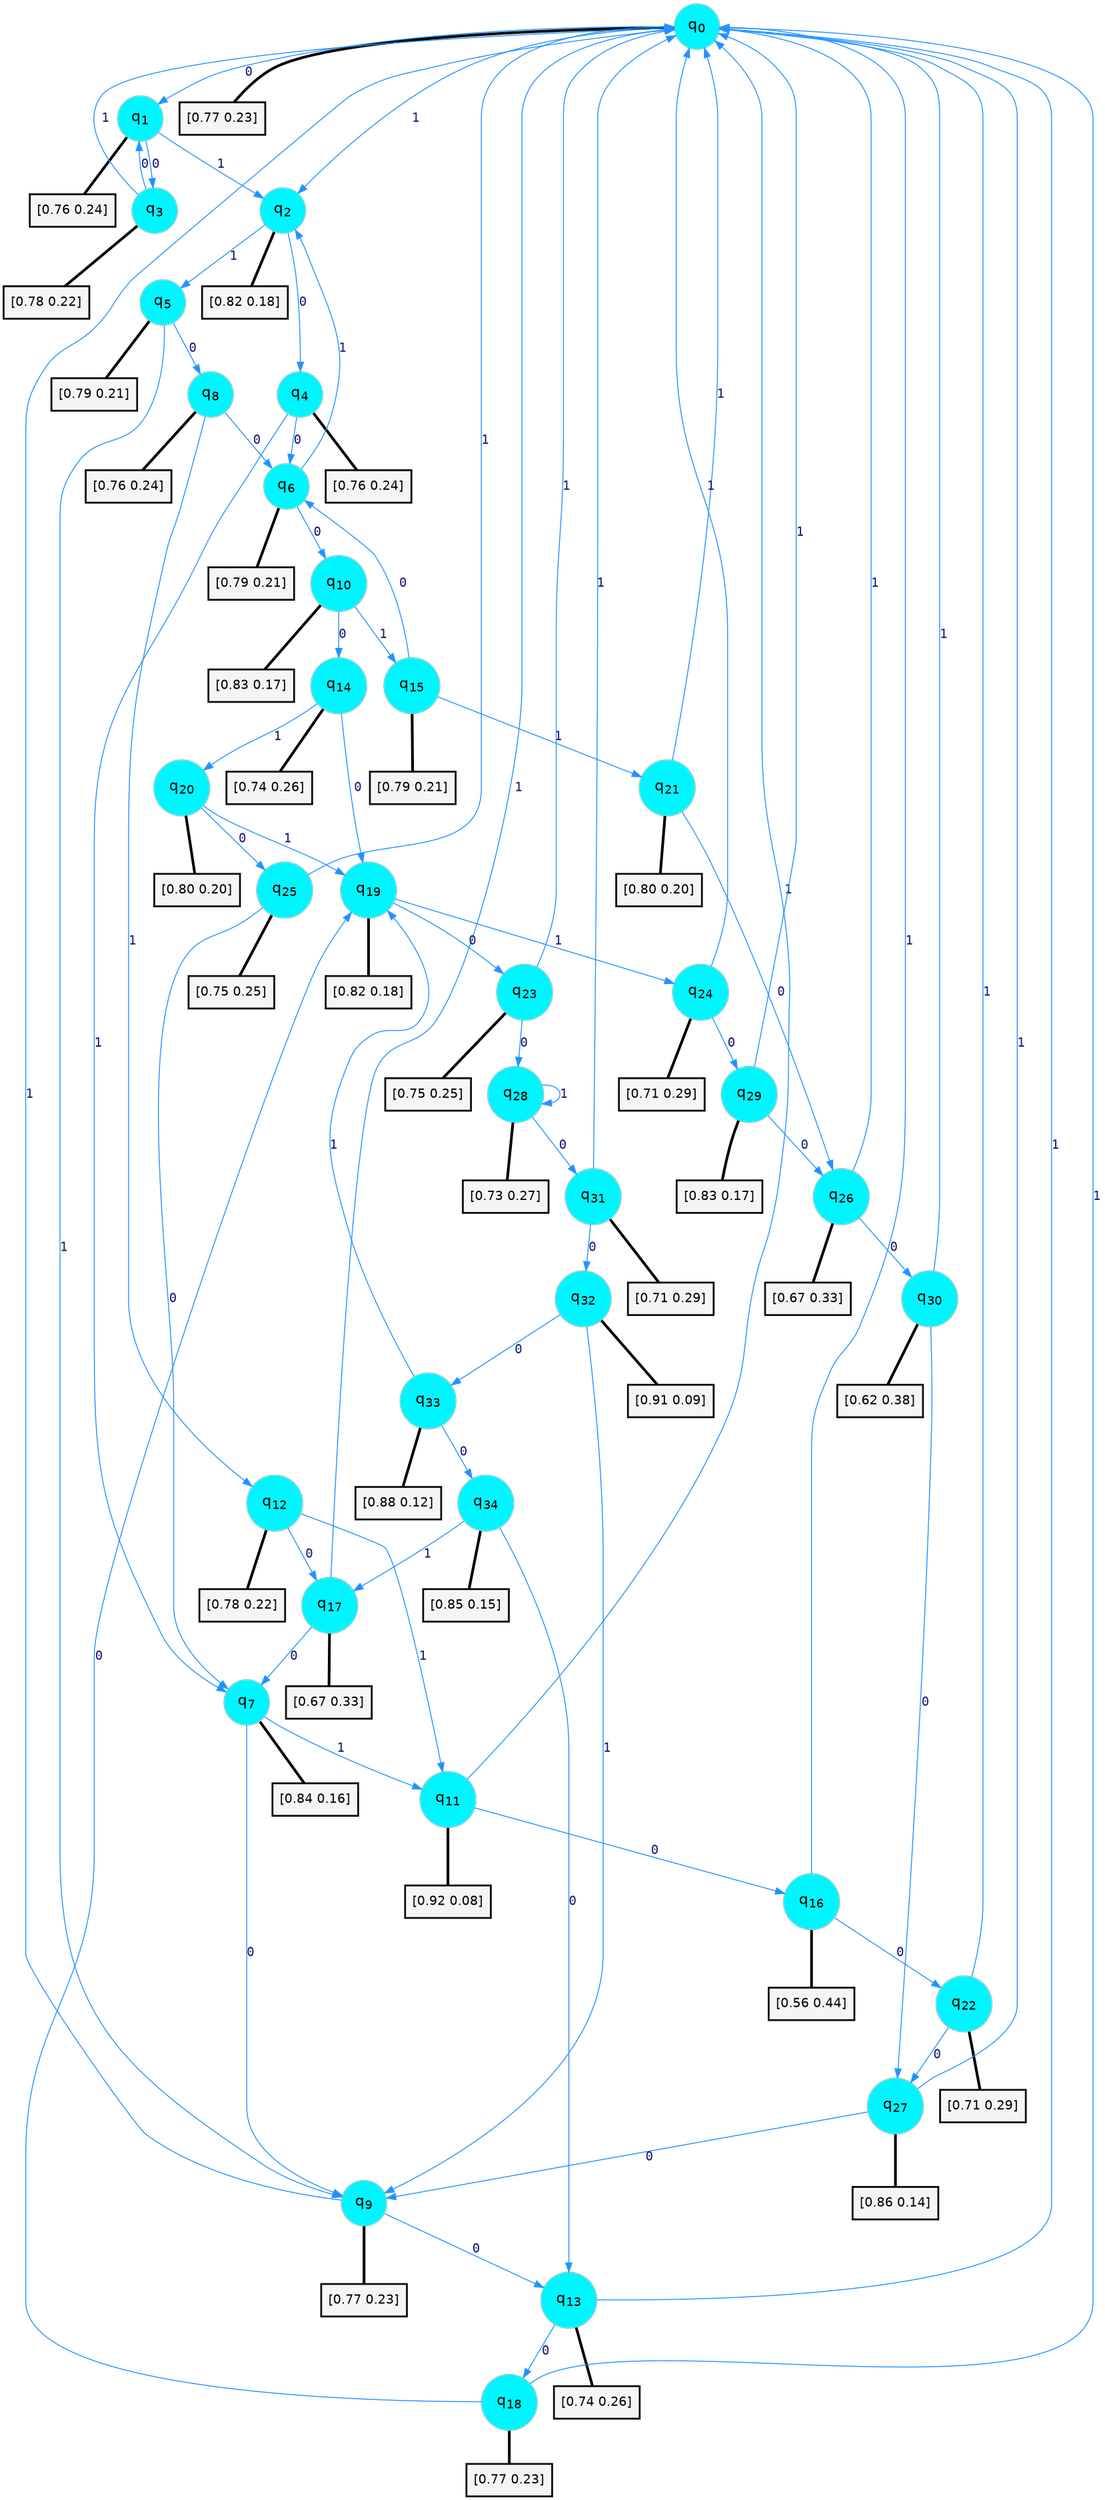 digraph G {
graph [
bgcolor=transparent, dpi=300, rankdir=TD, size="40,25"];
node [
color=gray, fillcolor=turquoise1, fontcolor=black, fontname=Helvetica, fontsize=16, fontweight=bold, shape=circle, style=filled];
edge [
arrowsize=1, color=dodgerblue1, fontcolor=midnightblue, fontname=courier, fontweight=bold, penwidth=1, style=solid, weight=20];
0[label=<q<SUB>0</SUB>>];
1[label=<q<SUB>1</SUB>>];
2[label=<q<SUB>2</SUB>>];
3[label=<q<SUB>3</SUB>>];
4[label=<q<SUB>4</SUB>>];
5[label=<q<SUB>5</SUB>>];
6[label=<q<SUB>6</SUB>>];
7[label=<q<SUB>7</SUB>>];
8[label=<q<SUB>8</SUB>>];
9[label=<q<SUB>9</SUB>>];
10[label=<q<SUB>10</SUB>>];
11[label=<q<SUB>11</SUB>>];
12[label=<q<SUB>12</SUB>>];
13[label=<q<SUB>13</SUB>>];
14[label=<q<SUB>14</SUB>>];
15[label=<q<SUB>15</SUB>>];
16[label=<q<SUB>16</SUB>>];
17[label=<q<SUB>17</SUB>>];
18[label=<q<SUB>18</SUB>>];
19[label=<q<SUB>19</SUB>>];
20[label=<q<SUB>20</SUB>>];
21[label=<q<SUB>21</SUB>>];
22[label=<q<SUB>22</SUB>>];
23[label=<q<SUB>23</SUB>>];
24[label=<q<SUB>24</SUB>>];
25[label=<q<SUB>25</SUB>>];
26[label=<q<SUB>26</SUB>>];
27[label=<q<SUB>27</SUB>>];
28[label=<q<SUB>28</SUB>>];
29[label=<q<SUB>29</SUB>>];
30[label=<q<SUB>30</SUB>>];
31[label=<q<SUB>31</SUB>>];
32[label=<q<SUB>32</SUB>>];
33[label=<q<SUB>33</SUB>>];
34[label=<q<SUB>34</SUB>>];
35[label="[0.77 0.23]", shape=box,fontcolor=black, fontname=Helvetica, fontsize=14, penwidth=2, fillcolor=whitesmoke,color=black];
36[label="[0.76 0.24]", shape=box,fontcolor=black, fontname=Helvetica, fontsize=14, penwidth=2, fillcolor=whitesmoke,color=black];
37[label="[0.82 0.18]", shape=box,fontcolor=black, fontname=Helvetica, fontsize=14, penwidth=2, fillcolor=whitesmoke,color=black];
38[label="[0.78 0.22]", shape=box,fontcolor=black, fontname=Helvetica, fontsize=14, penwidth=2, fillcolor=whitesmoke,color=black];
39[label="[0.76 0.24]", shape=box,fontcolor=black, fontname=Helvetica, fontsize=14, penwidth=2, fillcolor=whitesmoke,color=black];
40[label="[0.79 0.21]", shape=box,fontcolor=black, fontname=Helvetica, fontsize=14, penwidth=2, fillcolor=whitesmoke,color=black];
41[label="[0.79 0.21]", shape=box,fontcolor=black, fontname=Helvetica, fontsize=14, penwidth=2, fillcolor=whitesmoke,color=black];
42[label="[0.84 0.16]", shape=box,fontcolor=black, fontname=Helvetica, fontsize=14, penwidth=2, fillcolor=whitesmoke,color=black];
43[label="[0.76 0.24]", shape=box,fontcolor=black, fontname=Helvetica, fontsize=14, penwidth=2, fillcolor=whitesmoke,color=black];
44[label="[0.77 0.23]", shape=box,fontcolor=black, fontname=Helvetica, fontsize=14, penwidth=2, fillcolor=whitesmoke,color=black];
45[label="[0.83 0.17]", shape=box,fontcolor=black, fontname=Helvetica, fontsize=14, penwidth=2, fillcolor=whitesmoke,color=black];
46[label="[0.92 0.08]", shape=box,fontcolor=black, fontname=Helvetica, fontsize=14, penwidth=2, fillcolor=whitesmoke,color=black];
47[label="[0.78 0.22]", shape=box,fontcolor=black, fontname=Helvetica, fontsize=14, penwidth=2, fillcolor=whitesmoke,color=black];
48[label="[0.74 0.26]", shape=box,fontcolor=black, fontname=Helvetica, fontsize=14, penwidth=2, fillcolor=whitesmoke,color=black];
49[label="[0.74 0.26]", shape=box,fontcolor=black, fontname=Helvetica, fontsize=14, penwidth=2, fillcolor=whitesmoke,color=black];
50[label="[0.79 0.21]", shape=box,fontcolor=black, fontname=Helvetica, fontsize=14, penwidth=2, fillcolor=whitesmoke,color=black];
51[label="[0.56 0.44]", shape=box,fontcolor=black, fontname=Helvetica, fontsize=14, penwidth=2, fillcolor=whitesmoke,color=black];
52[label="[0.67 0.33]", shape=box,fontcolor=black, fontname=Helvetica, fontsize=14, penwidth=2, fillcolor=whitesmoke,color=black];
53[label="[0.77 0.23]", shape=box,fontcolor=black, fontname=Helvetica, fontsize=14, penwidth=2, fillcolor=whitesmoke,color=black];
54[label="[0.82 0.18]", shape=box,fontcolor=black, fontname=Helvetica, fontsize=14, penwidth=2, fillcolor=whitesmoke,color=black];
55[label="[0.80 0.20]", shape=box,fontcolor=black, fontname=Helvetica, fontsize=14, penwidth=2, fillcolor=whitesmoke,color=black];
56[label="[0.80 0.20]", shape=box,fontcolor=black, fontname=Helvetica, fontsize=14, penwidth=2, fillcolor=whitesmoke,color=black];
57[label="[0.71 0.29]", shape=box,fontcolor=black, fontname=Helvetica, fontsize=14, penwidth=2, fillcolor=whitesmoke,color=black];
58[label="[0.75 0.25]", shape=box,fontcolor=black, fontname=Helvetica, fontsize=14, penwidth=2, fillcolor=whitesmoke,color=black];
59[label="[0.71 0.29]", shape=box,fontcolor=black, fontname=Helvetica, fontsize=14, penwidth=2, fillcolor=whitesmoke,color=black];
60[label="[0.75 0.25]", shape=box,fontcolor=black, fontname=Helvetica, fontsize=14, penwidth=2, fillcolor=whitesmoke,color=black];
61[label="[0.67 0.33]", shape=box,fontcolor=black, fontname=Helvetica, fontsize=14, penwidth=2, fillcolor=whitesmoke,color=black];
62[label="[0.86 0.14]", shape=box,fontcolor=black, fontname=Helvetica, fontsize=14, penwidth=2, fillcolor=whitesmoke,color=black];
63[label="[0.73 0.27]", shape=box,fontcolor=black, fontname=Helvetica, fontsize=14, penwidth=2, fillcolor=whitesmoke,color=black];
64[label="[0.83 0.17]", shape=box,fontcolor=black, fontname=Helvetica, fontsize=14, penwidth=2, fillcolor=whitesmoke,color=black];
65[label="[0.62 0.38]", shape=box,fontcolor=black, fontname=Helvetica, fontsize=14, penwidth=2, fillcolor=whitesmoke,color=black];
66[label="[0.71 0.29]", shape=box,fontcolor=black, fontname=Helvetica, fontsize=14, penwidth=2, fillcolor=whitesmoke,color=black];
67[label="[0.91 0.09]", shape=box,fontcolor=black, fontname=Helvetica, fontsize=14, penwidth=2, fillcolor=whitesmoke,color=black];
68[label="[0.88 0.12]", shape=box,fontcolor=black, fontname=Helvetica, fontsize=14, penwidth=2, fillcolor=whitesmoke,color=black];
69[label="[0.85 0.15]", shape=box,fontcolor=black, fontname=Helvetica, fontsize=14, penwidth=2, fillcolor=whitesmoke,color=black];
0->1 [label=0];
0->2 [label=1];
0->35 [arrowhead=none, penwidth=3,color=black];
1->3 [label=0];
1->2 [label=1];
1->36 [arrowhead=none, penwidth=3,color=black];
2->4 [label=0];
2->5 [label=1];
2->37 [arrowhead=none, penwidth=3,color=black];
3->1 [label=0];
3->0 [label=1];
3->38 [arrowhead=none, penwidth=3,color=black];
4->6 [label=0];
4->7 [label=1];
4->39 [arrowhead=none, penwidth=3,color=black];
5->8 [label=0];
5->9 [label=1];
5->40 [arrowhead=none, penwidth=3,color=black];
6->10 [label=0];
6->2 [label=1];
6->41 [arrowhead=none, penwidth=3,color=black];
7->9 [label=0];
7->11 [label=1];
7->42 [arrowhead=none, penwidth=3,color=black];
8->6 [label=0];
8->12 [label=1];
8->43 [arrowhead=none, penwidth=3,color=black];
9->13 [label=0];
9->0 [label=1];
9->44 [arrowhead=none, penwidth=3,color=black];
10->14 [label=0];
10->15 [label=1];
10->45 [arrowhead=none, penwidth=3,color=black];
11->16 [label=0];
11->0 [label=1];
11->46 [arrowhead=none, penwidth=3,color=black];
12->17 [label=0];
12->11 [label=1];
12->47 [arrowhead=none, penwidth=3,color=black];
13->18 [label=0];
13->0 [label=1];
13->48 [arrowhead=none, penwidth=3,color=black];
14->19 [label=0];
14->20 [label=1];
14->49 [arrowhead=none, penwidth=3,color=black];
15->6 [label=0];
15->21 [label=1];
15->50 [arrowhead=none, penwidth=3,color=black];
16->22 [label=0];
16->0 [label=1];
16->51 [arrowhead=none, penwidth=3,color=black];
17->7 [label=0];
17->0 [label=1];
17->52 [arrowhead=none, penwidth=3,color=black];
18->19 [label=0];
18->0 [label=1];
18->53 [arrowhead=none, penwidth=3,color=black];
19->23 [label=0];
19->24 [label=1];
19->54 [arrowhead=none, penwidth=3,color=black];
20->25 [label=0];
20->19 [label=1];
20->55 [arrowhead=none, penwidth=3,color=black];
21->26 [label=0];
21->0 [label=1];
21->56 [arrowhead=none, penwidth=3,color=black];
22->27 [label=0];
22->0 [label=1];
22->57 [arrowhead=none, penwidth=3,color=black];
23->28 [label=0];
23->0 [label=1];
23->58 [arrowhead=none, penwidth=3,color=black];
24->29 [label=0];
24->0 [label=1];
24->59 [arrowhead=none, penwidth=3,color=black];
25->7 [label=0];
25->0 [label=1];
25->60 [arrowhead=none, penwidth=3,color=black];
26->30 [label=0];
26->0 [label=1];
26->61 [arrowhead=none, penwidth=3,color=black];
27->9 [label=0];
27->0 [label=1];
27->62 [arrowhead=none, penwidth=3,color=black];
28->31 [label=0];
28->28 [label=1];
28->63 [arrowhead=none, penwidth=3,color=black];
29->26 [label=0];
29->0 [label=1];
29->64 [arrowhead=none, penwidth=3,color=black];
30->27 [label=0];
30->0 [label=1];
30->65 [arrowhead=none, penwidth=3,color=black];
31->32 [label=0];
31->0 [label=1];
31->66 [arrowhead=none, penwidth=3,color=black];
32->33 [label=0];
32->9 [label=1];
32->67 [arrowhead=none, penwidth=3,color=black];
33->34 [label=0];
33->19 [label=1];
33->68 [arrowhead=none, penwidth=3,color=black];
34->13 [label=0];
34->17 [label=1];
34->69 [arrowhead=none, penwidth=3,color=black];
}
